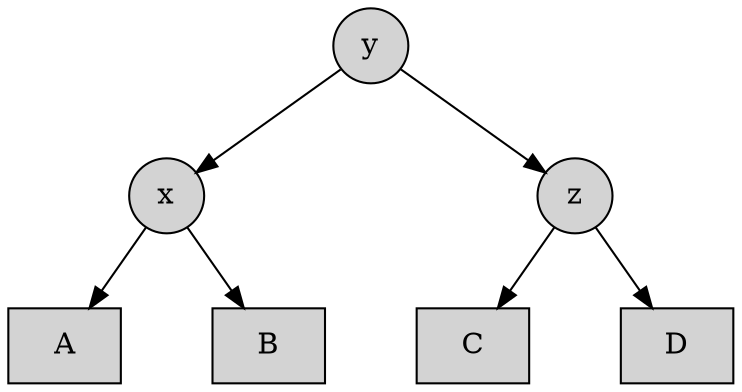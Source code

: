 digraph {
    rankdir=TB;

    node [shape=circle style=filled]

    a1 -> b1;
    a1 -> b12 [style=invis weight=10];
    a1 -> b2;

    b1 -> c1;
    b1 -> c12 [style=invis weight=10];
    b1 -> c2;

    b2 -> c3
    b2 -> c34 [style=invis weight=10];
    b2 -> c4

    a1 [label="y"];
    b1 [label="x"];
    b2 [label="z"];
    
    c1 [label="A" shape=rect];
    c2 [label="B" shape=rect];
    c3 [label="C" shape=rect];
    c4 [label="D" shape=rect];

    b12 [label="" width=.1 style=invis];
    c12 [label="" width=.1 style=invis];
    c34 [label="" width=.1 style=invis];

    {rank = same; c12 b12 c34 }
}
